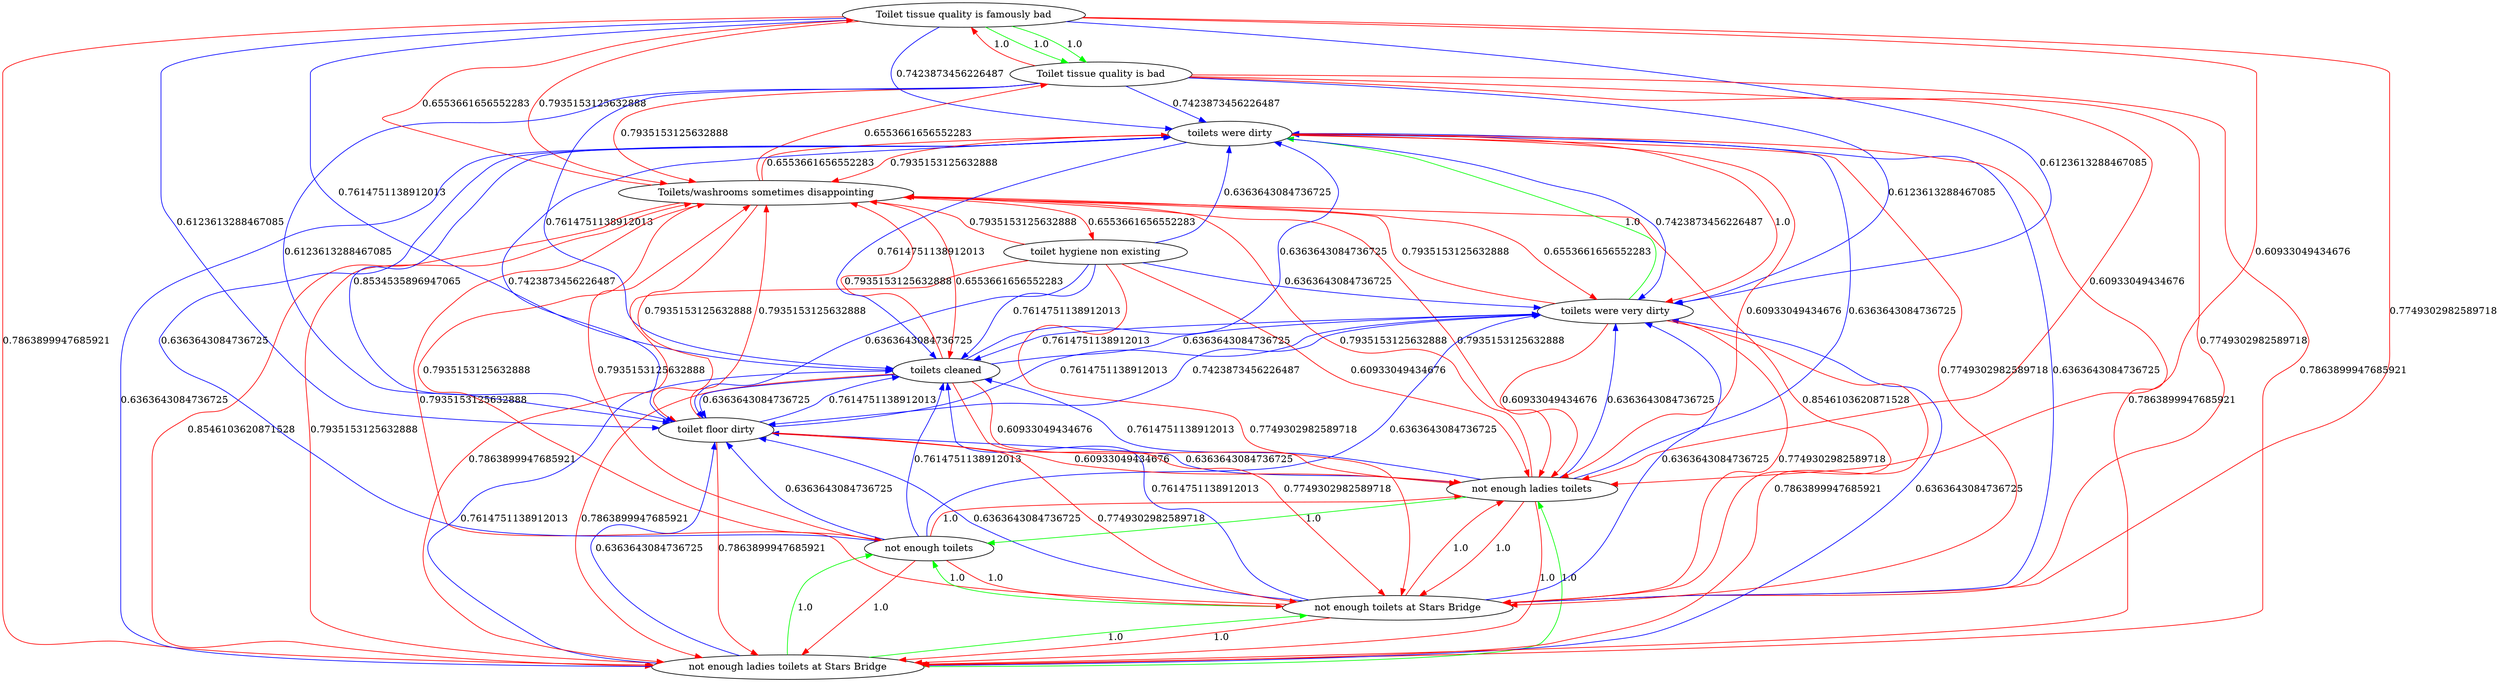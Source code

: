 digraph rawGraph {
"Toilet tissue quality is famously bad";"Toilet tissue quality is bad";"Toilets/washrooms sometimes disappointing";"not enough ladies toilets at Stars Bridge";"not enough toilets at Stars Bridge";"not enough toilets";"not enough ladies toilets";"toilet floor dirty";"toilet hygiene non existing";"toilets cleaned";"toilets were very dirty";"toilets were dirty";"Toilet tissue quality is famously bad" -> "Toilet tissue quality is bad" [label=1.0] [color=green]
"Toilet tissue quality is famously bad" -> "Toilet tissue quality is bad" [label=1.0] [color=green]
"Toilet tissue quality is bad" -> "Toilet tissue quality is famously bad" [label=1.0] [color=red]
"Toilet tissue quality is famously bad" -> "Toilets/washrooms sometimes disappointing" [label=0.7935153125632888] [color=red]
"Toilet tissue quality is bad" -> "Toilets/washrooms sometimes disappointing" [label=0.7935153125632888] [color=red]
"Toilets/washrooms sometimes disappointing" -> "Toilet tissue quality is famously bad" [label=0.6553661656552283] [color=red]
"Toilets/washrooms sometimes disappointing" -> "Toilet tissue quality is bad" [label=0.6553661656552283] [color=red]
"not enough ladies toilets at Stars Bridge" -> "not enough toilets at Stars Bridge" [label=1.0] [color=green]
"not enough toilets at Stars Bridge" -> "not enough toilets" [label=1.0] [color=green]
"not enough ladies toilets at Stars Bridge" -> "not enough ladies toilets" [label=1.0] [color=green]
"not enough ladies toilets" -> "not enough toilets" [label=1.0] [color=green]
"not enough ladies toilets at Stars Bridge" -> "not enough toilets" [label=1.0] [color=green]
"not enough toilets at Stars Bridge" -> "not enough ladies toilets at Stars Bridge" [label=1.0] [color=red]
"not enough toilets at Stars Bridge" -> "not enough ladies toilets" [label=1.0] [color=red]
"not enough toilets" -> "not enough ladies toilets at Stars Bridge" [label=1.0] [color=red]
"not enough toilets" -> "not enough toilets at Stars Bridge" [label=1.0] [color=red]
"not enough toilets" -> "not enough ladies toilets" [label=1.0] [color=red]
"not enough ladies toilets" -> "not enough ladies toilets at Stars Bridge" [label=1.0] [color=red]
"not enough ladies toilets" -> "not enough toilets at Stars Bridge" [label=1.0] [color=red]
"Toilet tissue quality is famously bad" -> "not enough ladies toilets at Stars Bridge" [label=0.7863899947685921] [color=red]
"Toilet tissue quality is famously bad" -> "not enough toilets at Stars Bridge" [label=0.7749302982589718] [color=red]
"Toilet tissue quality is famously bad" -> "not enough ladies toilets" [label=0.60933049434676] [color=red]
"Toilet tissue quality is bad" -> "not enough ladies toilets at Stars Bridge" [label=0.7863899947685921] [color=red]
"Toilet tissue quality is bad" -> "not enough toilets at Stars Bridge" [label=0.7749302982589718] [color=red]
"Toilet tissue quality is bad" -> "not enough ladies toilets" [label=0.60933049434676] [color=red]
"Toilets/washrooms sometimes disappointing" -> "not enough ladies toilets at Stars Bridge" [label=0.8546103620871528] [color=red]
"Toilets/washrooms sometimes disappointing" -> "not enough toilets at Stars Bridge" [label=0.8546103620871528] [color=red]
"Toilets/washrooms sometimes disappointing" -> "not enough toilets" [label=0.7935153125632888] [color=red]
"Toilets/washrooms sometimes disappointing" -> "not enough ladies toilets" [label=0.7935153125632888] [color=red]
"not enough ladies toilets at Stars Bridge" -> "Toilets/washrooms sometimes disappointing" [label=0.7935153125632888] [color=red]
"not enough toilets at Stars Bridge" -> "Toilets/washrooms sometimes disappointing" [label=0.7935153125632888] [color=red]
"not enough toilets" -> "Toilets/washrooms sometimes disappointing" [label=0.7935153125632888] [color=red]
"not enough ladies toilets" -> "Toilets/washrooms sometimes disappointing" [label=0.7935153125632888] [color=red]
"Toilets/washrooms sometimes disappointing" -> "toilet floor dirty" [label=0.7935153125632888] [color=red]
"toilet floor dirty" -> "Toilets/washrooms sometimes disappointing" [label=0.7935153125632888] [color=red]
"toilet floor dirty" -> "not enough ladies toilets at Stars Bridge" [label=0.7863899947685921] [color=red]
"toilet floor dirty" -> "not enough toilets at Stars Bridge" [label=0.7749302982589718] [color=red]
"toilet floor dirty" -> "not enough ladies toilets" [label=0.60933049434676] [color=red]
"Toilets/washrooms sometimes disappointing" -> "toilet hygiene non existing" [label=0.6553661656552283] [color=red]
"toilet hygiene non existing" -> "Toilets/washrooms sometimes disappointing" [label=0.7935153125632888] [color=red]
"toilet hygiene non existing" -> "not enough ladies toilets at Stars Bridge" [label=0.7863899947685921] [color=red]
"toilet hygiene non existing" -> "not enough toilets at Stars Bridge" [label=0.7749302982589718] [color=red]
"toilet hygiene non existing" -> "not enough ladies toilets" [label=0.60933049434676] [color=red]
"Toilet tissue quality is famously bad" -> "toilets cleaned" [label=0.7614751138912013] [color=blue]
"Toilet tissue quality is bad" -> "toilets cleaned" [label=0.7614751138912013] [color=blue]
"Toilets/washrooms sometimes disappointing" -> "toilets cleaned" [label=0.6553661656552283] [color=red]
"not enough ladies toilets at Stars Bridge" -> "toilets cleaned" [label=0.7614751138912013] [color=blue]
"not enough toilets at Stars Bridge" -> "toilets cleaned" [label=0.7614751138912013] [color=blue]
"not enough toilets" -> "toilets cleaned" [label=0.7614751138912013] [color=blue]
"not enough ladies toilets" -> "toilets cleaned" [label=0.7614751138912013] [color=blue]
"toilet floor dirty" -> "toilets cleaned" [label=0.7614751138912013] [color=blue]
"toilet hygiene non existing" -> "toilets cleaned" [label=0.7614751138912013] [color=blue]
"toilets cleaned" -> "Toilets/washrooms sometimes disappointing" [label=0.7935153125632888] [color=red]
"toilets cleaned" -> "not enough ladies toilets at Stars Bridge" [label=0.7863899947685921] [color=red]
"toilets cleaned" -> "not enough toilets at Stars Bridge" [label=0.7749302982589718] [color=red]
"toilets cleaned" -> "not enough ladies toilets" [label=0.60933049434676] [color=red]
"toilets were very dirty" -> "toilets were dirty" [label=1.0] [color=green]
"toilets were dirty" -> "toilets were very dirty" [label=1.0] [color=red]
"Toilet tissue quality is famously bad" -> "toilets were very dirty" [label=0.6123613288467085] [color=blue]
"Toilet tissue quality is famously bad" -> "toilets were dirty" [label=0.7423873456226487] [color=blue]
"Toilet tissue quality is bad" -> "toilets were very dirty" [label=0.6123613288467085] [color=blue]
"Toilet tissue quality is bad" -> "toilets were dirty" [label=0.7423873456226487] [color=blue]
"Toilets/washrooms sometimes disappointing" -> "toilets were very dirty" [label=0.6553661656552283] [color=red]
"Toilets/washrooms sometimes disappointing" -> "toilets were dirty" [label=0.6553661656552283] [color=red]
"not enough ladies toilets at Stars Bridge" -> "toilets were dirty" [label=0.6363643084736725] [color=blue]
"not enough toilets at Stars Bridge" -> "toilets were dirty" [label=0.6363643084736725] [color=blue]
"not enough toilets" -> "toilets were dirty" [label=0.6363643084736725] [color=blue]
"not enough ladies toilets" -> "toilets were dirty" [label=0.6363643084736725] [color=blue]
"toilet floor dirty" -> "toilets were very dirty" [label=0.7614751138912013] [color=blue]
"toilet floor dirty" -> "toilets were dirty" [label=0.8534535896947065] [color=blue]
"toilet hygiene non existing" -> "toilets were dirty" [label=0.6363643084736725] [color=blue]
"toilets cleaned" -> "toilets were dirty" [label=0.6363643084736725] [color=blue]
"toilets were very dirty" -> "Toilets/washrooms sometimes disappointing" [label=0.7935153125632888] [color=red]
"toilets were very dirty" -> "not enough ladies toilets at Stars Bridge" [label=0.7863899947685921] [color=red]
"toilets were very dirty" -> "not enough toilets at Stars Bridge" [label=0.7749302982589718] [color=red]
"toilets were very dirty" -> "not enough ladies toilets" [label=0.60933049434676] [color=red]
"toilets were very dirty" -> "toilet floor dirty" [label=0.7423873456226487] [color=blue]
"toilets were very dirty" -> "toilets cleaned" [label=0.7614751138912013] [color=blue]
"toilets were dirty" -> "Toilets/washrooms sometimes disappointing" [label=0.7935153125632888] [color=red]
"toilets were dirty" -> "not enough ladies toilets at Stars Bridge" [label=0.7863899947685921] [color=red]
"toilets were dirty" -> "not enough toilets at Stars Bridge" [label=0.7749302982589718] [color=red]
"toilets were dirty" -> "not enough ladies toilets" [label=0.60933049434676] [color=red]
"toilets were dirty" -> "toilet floor dirty" [label=0.7423873456226487] [color=blue]
"toilets were dirty" -> "toilets cleaned" [label=0.7614751138912013] [color=blue]
"Toilet tissue quality is famously bad" -> "toilet floor dirty" [label=0.6123613288467085] [color=blue]
"Toilet tissue quality is bad" -> "toilet floor dirty" [label=0.6123613288467085] [color=blue]
"not enough ladies toilets at Stars Bridge" -> "toilet floor dirty" [label=0.6363643084736725] [color=blue]
"not enough toilets at Stars Bridge" -> "toilet floor dirty" [label=0.6363643084736725] [color=blue]
"not enough toilets" -> "toilet floor dirty" [label=0.6363643084736725] [color=blue]
"not enough ladies toilets" -> "toilet floor dirty" [label=0.6363643084736725] [color=blue]
"toilet hygiene non existing" -> "toilet floor dirty" [label=0.6363643084736725] [color=blue]
"toilets cleaned" -> "toilet floor dirty" [label=0.6363643084736725] [color=blue]
"toilets were dirty" -> "toilets were very dirty" [label=0.7423873456226487] [color=blue]
"not enough ladies toilets at Stars Bridge" -> "toilets were very dirty" [label=0.6363643084736725] [color=blue]
"not enough toilets at Stars Bridge" -> "toilets were very dirty" [label=0.6363643084736725] [color=blue]
"not enough toilets" -> "toilets were very dirty" [label=0.6363643084736725] [color=blue]
"not enough ladies toilets" -> "toilets were very dirty" [label=0.6363643084736725] [color=blue]
"toilet hygiene non existing" -> "toilets were very dirty" [label=0.6363643084736725] [color=blue]
"toilets cleaned" -> "toilets were very dirty" [label=0.6363643084736725] [color=blue]
}